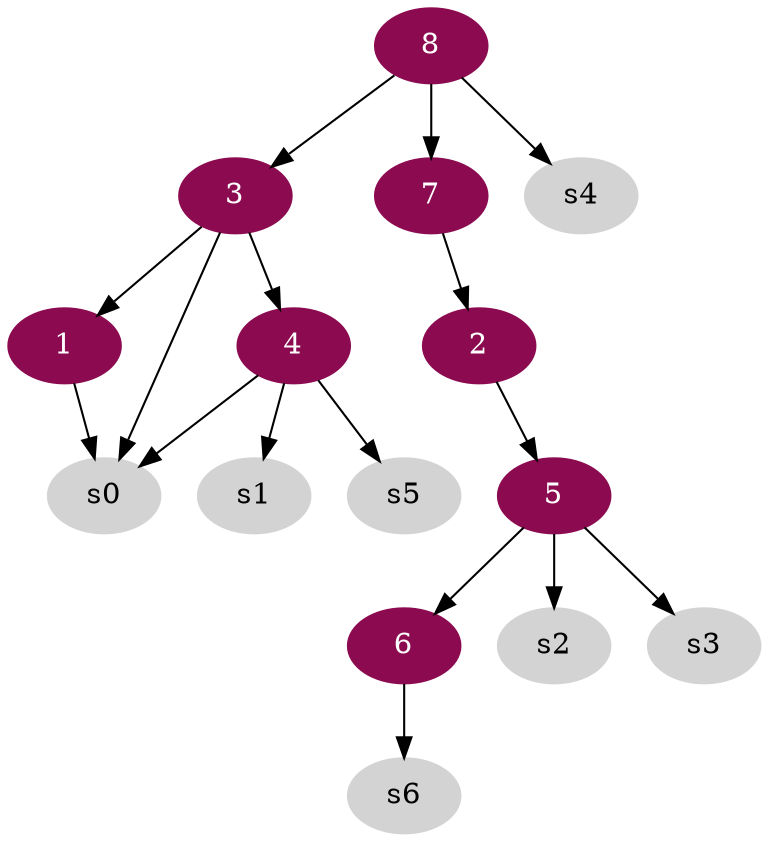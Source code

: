 digraph G {
node [color=deeppink4, style=filled, fontcolor=white];
3 -> 1;
7 -> 2;
8 -> 3;
3 -> 4;
2 -> 5;
5 -> 6;
8 -> 7;
node [color=lightgrey, style=filled, fontcolor=black];
1 -> s0;
3 -> s0;
4 -> s0;
4 -> s1;
4 -> s5;
5 -> s2;
5 -> s3;
6 -> s6;
8 -> s4;
}

